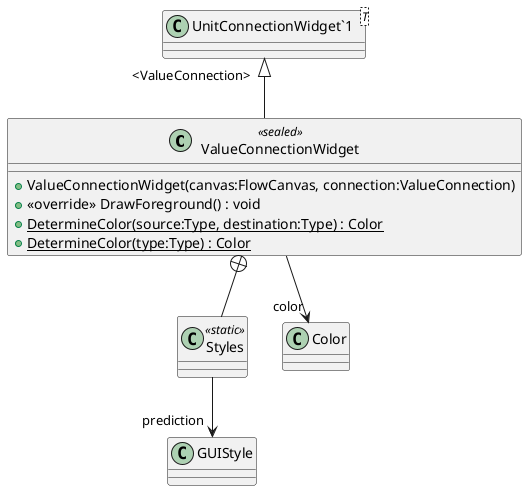 @startuml
class ValueConnectionWidget <<sealed>> {
    + ValueConnectionWidget(canvas:FlowCanvas, connection:ValueConnection)
    + <<override>> DrawForeground() : void
    + {static} DetermineColor(source:Type, destination:Type) : Color
    + {static} DetermineColor(type:Type) : Color
}
class "UnitConnectionWidget`1"<T> {
}
class Styles <<static>> {
}
"UnitConnectionWidget`1" "<ValueConnection>" <|-- ValueConnectionWidget
ValueConnectionWidget --> "color" Color
ValueConnectionWidget +-- Styles
Styles --> "prediction" GUIStyle
@enduml
